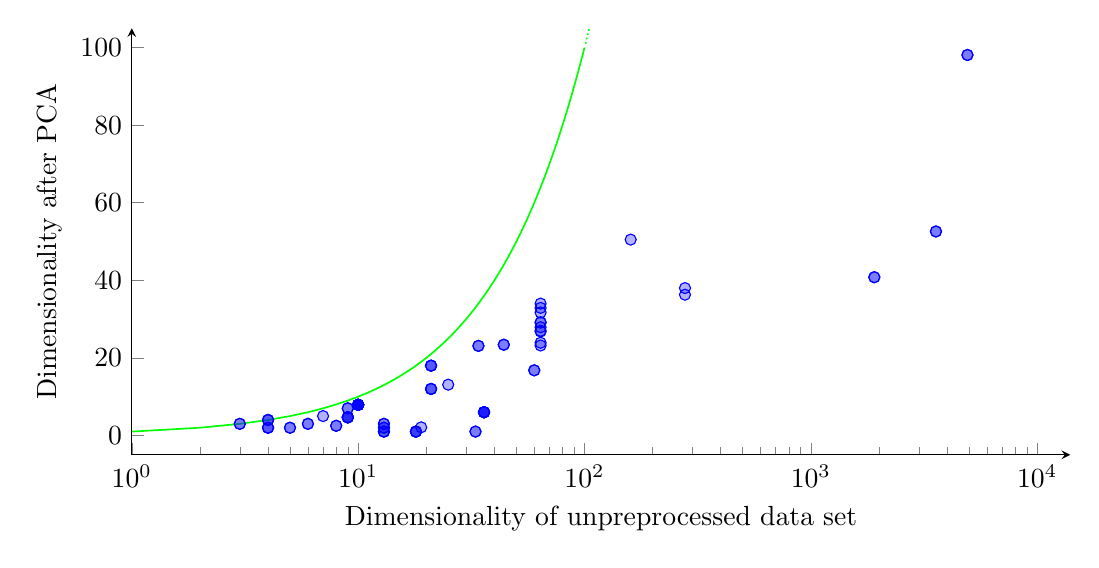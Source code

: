 \begin{tikzpicture}[>=latex]
\begin{axis}[name=main,
	xmode=log,
	%ymode=log,
	xmin=1,
	xmax=14000,
	ymin=-5,
	ymax=105,
	width=13.5cm,
	height=7cm,
	axis x line=bottom,
	axis y line=left,
	tick align=inside,
	xlabel near ticks,
	ylabel near ticks,
	ylabel={Dimensionality after PCA},
	xlabel={Dimensionality of unpreprocessed data set},
	]
	\addplot[only marks,fill opacity=0.3,blue] coordinates{(4.0,2.0)
(4.0,2.0)
(4.0,2.0)
(9.0,7.0)
(9.0,7.0)
(13.0,3.0)
(13.0,3.0)
(60.0,16.8)
(60.0,16.8)
(5.0,2.0)
(5.0,2.0)
(25.0,13.1)
(278.0,38.0)
(278.0,36.3)
(19.0,2.1)
(8.0,2.5)
(8.0,2.5)
(7.0,5.0)
(160.0,50.5)
(64.0,29.1)
(64.0,29.2)
(64.0,26.8)
(64.0,23.9)
(64.0,27.0)
(64.0,23.2)
(64.0,34.0)
(64.0,31.7)
(64.0,27.9)
(64.0,32.9)
(33.0,1.0)
(33.0,1.0)
(44.0,23.4)
(44.0,23.4)
(1908.0,40.8)
(1908.0,40.8)
(3571.0,52.6)
(3571.0,52.6)
(4919.0,98.1)
(4919.0,98.1)
(4.0,4.0)
(4.0,4.0)
(4.0,4.0)
(9.0,4.7)
(9.0,4.6)
(9.0,4.7)
(9.0,4.7)
(9.0,4.7)
(34.0,23.1)
(34.0,23.1)
(6.0,3.0)
(6.0,3.0)
(21.0,12.0)
(21.0,12.0)
(21.0,12.0)
(13.0,1.0)
(13.0,1.0)
(13.0,1.0)
(21.0,18.0)
(21.0,18.0)
(21.0,18.0)
(10.0,7.9)
(10.0,7.9)
(10.0,7.9)
(10.0,7.9)
(10.0,7.9)
(10.0,7.9)
(10.0,7.9)
(10.0,7.9)
(10.0,7.9)
(10.0,7.9)
(10.0,7.9)
(18.0,1.0)
(18.0,1.0)
(18.0,1.0)
(18.0,1.0)
(3.0,3.0)
(3.0,3.0)
(13.0,2.0)
(13.0,2.0)
(36.0,6.0)
(36.0,6.0)
(36.0,6.0)
(36.0,6.0)
(36.0,6.0)
(36.0,6.0)};
	\draw[>=latex,green,semithick] 
	(axis cs: 1,1) -- (axis cs: 2.000, 2.000) -- (axis cs: 3.000, 3.000) -- (axis cs: 4.000, 4.000) -- (axis cs: 5.000, 5.000) -- (axis cs: 6.000, 6.000) -- (axis cs: 7.000, 7.000) -- (axis cs: 8.000, 8.000) -- (axis cs: 9.000, 9.000) -- (axis cs: 10.000, 10.000) -- (axis cs: 11.000, 11.000) -- (axis cs: 12.000, 12.000) -- (axis cs: 13.000, 13.000) -- (axis cs: 14.000, 14.000) -- (axis cs: 15.000, 15.000) -- (axis cs: 16.000, 16.000) -- (axis cs: 17.000, 17.000) -- (axis cs: 18.000, 18.000) -- (axis cs: 19.000, 19.000) -- (axis cs: 20.000, 20.000) -- (axis cs: 21.000, 21.000) -- (axis cs: 22.000, 22.000) -- (axis cs: 23.000, 23.000) -- (axis cs: 24.000, 24.000) -- (axis cs: 25.000, 25.000) -- (axis cs: 26.000, 26.000) -- (axis cs: 27.000, 27.000) -- (axis cs: 28.000, 28.000) -- (axis cs: 29.000, 29.000) -- (axis cs: 30.000, 30.000) -- (axis cs: 31.000, 31.000) -- (axis cs: 32.000, 32.000) -- (axis cs: 33.000, 33.000) -- (axis cs: 34.000, 34.000) -- (axis cs: 35.000, 35.000) -- (axis cs: 36.000, 36.000) -- (axis cs: 37.000, 37.000) -- (axis cs: 38.000, 38.000) -- (axis cs: 39.000, 39.000) -- (axis cs: 40.000, 40.000) -- (axis cs: 41.000, 41.000) -- (axis cs: 42.000, 42.000) -- (axis cs: 43.000, 43.000) -- (axis cs: 44.000, 44.000) -- (axis cs: 45.000, 45.000) -- (axis cs: 46.000, 46.000) -- (axis cs: 47.000, 47.000) -- (axis cs: 48.000, 48.000) -- (axis cs: 49.000, 49.000) -- (axis cs: 50.000, 50.000) -- (axis cs: 51.000, 51.000) -- (axis cs: 52.000, 52.000) -- (axis cs: 53.000, 53.000) -- (axis cs: 54.000, 54.000) -- (axis cs: 55.000, 55.000) -- (axis cs: 56.000, 56.000) -- (axis cs: 57.000, 57.000) -- (axis cs: 58.000, 58.000) -- (axis cs: 59.000, 59.000) -- (axis cs: 60.000, 60.000) -- (axis cs: 61.000, 61.000) -- (axis cs: 62.000, 62.000) -- (axis cs: 63.000, 63.000) -- (axis cs: 64.000, 64.000) -- (axis cs: 65.000, 65.000) -- (axis cs: 66.000, 66.000) -- (axis cs: 67.000, 67.000) -- (axis cs: 68.000, 68.000) -- (axis cs: 69.000, 69.000) -- (axis cs: 70.000, 70.000) -- (axis cs: 71.000, 71.000) -- (axis cs: 72.000, 72.000) -- (axis cs: 73.000, 73.000) -- (axis cs: 74.000, 74.000) -- (axis cs: 75.000, 75.000) -- (axis cs: 76.000, 76.000) -- (axis cs: 77.000, 77.000) -- (axis cs: 78.000, 78.000) -- (axis cs: 79.000, 79.000) -- (axis cs: 80.000, 80.000) -- (axis cs: 81.000, 81.000) -- (axis cs: 82.000, 82.000) -- (axis cs: 83.000, 83.000) -- (axis cs: 84.000, 84.000) -- (axis cs: 85.000, 85.000) -- (axis cs: 86.000, 86.000) -- (axis cs: 87.000, 87.000) -- (axis cs: 88.000, 88.000) -- (axis cs: 89.000, 89.000) -- (axis cs: 90.000, 90.000) -- (axis cs: 91.000, 91.000) -- (axis cs: 92.000, 92.000) -- (axis cs: 93.000, 93.000) -- (axis cs: 94.000, 94.000) -- (axis cs: 95.000, 95.000) -- (axis cs: 96.000, 96.000) -- (axis cs: 97.000, 97.000) -- (axis cs: 98.000, 98.000) -- (axis cs: 99.000, 99.000) -- (axis cs: 100.000, 100.000);
	\draw[>=latex,green,semithick, densely dotted] (axis cs: 101.000, 101.000) -- (axis cs: 102.000, 102.000) -- (axis cs: 103.000, 103.000) -- (axis cs: 104.000, 104.000) -- (axis cs: 105.000, 105.000) -- (axis cs: 106.000, 106.000) -- (axis cs: 107.000, 107.000) -- (axis cs: 108.000, 108.000) -- (axis cs: 109.000, 109.000) -- (axis cs: 110.000, 110.000) -- (axis cs: 111.000, 111.000) -- (axis cs: 112.000, 112.000) -- (axis cs: 113.000, 113.000) -- (axis cs: 114.000, 114.000) -- (axis cs: 115.000, 115.000) -- (axis cs: 116.000, 116.000) -- (axis cs: 117.000, 117.000) -- (axis cs: 118.000, 118.000) -- (axis cs: 119.000, 119.000) -- (axis cs: 120.000, 120.000) -- (axis cs: 121.000, 121.000) -- (axis cs: 122.000, 122.000) -- (axis cs: 123.000, 123.000) -- (axis cs: 124.000, 124.000) -- (axis cs: 125.000, 125.000) -- (axis cs: 126.000, 126.000) -- (axis cs: 127.000, 127.000) -- (axis cs: 128.000, 128.000) -- (axis cs: 129.000, 129.000) -- (axis cs: 130.000, 130.000) -- (axis cs: 131.000, 131.000) -- (axis cs: 132.000, 132.000) -- (axis cs: 133.000, 133.000) -- (axis cs: 134.000, 134.000) -- (axis cs: 135.000, 135.000) -- (axis cs: 136.000, 136.000) -- (axis cs: 137.000, 137.000) -- (axis cs: 138.000, 138.000) -- (axis cs: 139.000, 139.000) -- (axis cs: 140.000, 140.000) -- (axis cs: 141.000, 141.000) -- (axis cs: 142.000, 142.000) -- (axis cs: 143.000, 143.000) -- (axis cs: 144.000, 144.000) -- (axis cs: 145.000, 145.000) -- (axis cs: 146.000, 146.000) -- (axis cs: 147.000, 147.000) -- (axis cs: 148.000, 148.000) -- (axis cs: 149.000, 149.000) -- (axis cs: 150.000, 150.000) -- (axis cs: 151.000, 151.000) -- (axis cs: 152.000, 152.000) -- (axis cs: 153.000, 153.000) -- (axis cs: 154.000, 154.000) -- (axis cs: 155.000, 155.000) -- (axis cs: 156.000, 156.000) -- (axis cs: 157.000, 157.000) -- (axis cs: 158.000, 158.000) -- (axis cs: 159.000, 159.000) -- (axis cs: 160.000, 160.000) -- (axis cs: 161.000, 161.000) -- (axis cs: 162.000, 162.000) -- (axis cs: 163.000, 163.000) -- (axis cs: 164.000, 164.000) -- (axis cs: 165.000, 165.000) -- (axis cs: 166.000, 166.000) -- (axis cs: 167.000, 167.000) -- (axis cs: 168.000, 168.000) -- (axis cs: 169.000, 169.000) -- (axis cs: 170.000, 170.000) -- (axis cs: 171.000, 171.000) -- (axis cs: 172.000, 172.000) -- (axis cs: 173.000, 173.000) -- (axis cs: 174.000, 174.000) -- (axis cs: 175.000, 175.000) -- (axis cs: 176.000, 176.000) -- (axis cs: 177.000, 177.000) -- (axis cs: 178.000, 178.000) -- (axis cs: 179.000, 179.000) -- (axis cs: 180.000, 180.000) -- (axis cs: 181.000, 181.000) -- (axis cs: 182.000, 182.000) -- (axis cs: 183.000, 183.000) -- (axis cs: 184.000, 184.000) -- (axis cs: 185.000, 185.000) -- (axis cs: 186.000, 186.000) -- (axis cs: 187.000, 187.000) -- (axis cs: 188.000, 188.000) -- (axis cs: 189.000, 189.000) -- (axis cs: 190.000, 190.000) -- (axis cs: 191.000, 191.000) -- (axis cs: 192.000, 192.000) -- (axis cs: 193.000, 193.000) -- (axis cs: 194.000, 194.000) -- (axis cs: 195.000, 195.000) -- (axis cs: 196.000, 196.000) -- (axis cs: 197.000, 197.000) -- (axis cs: 198.000, 198.000) -- (axis cs: 199.000, 199.000) -- (axis cs: 200,200);
\end{axis}
\end{tikzpicture}
